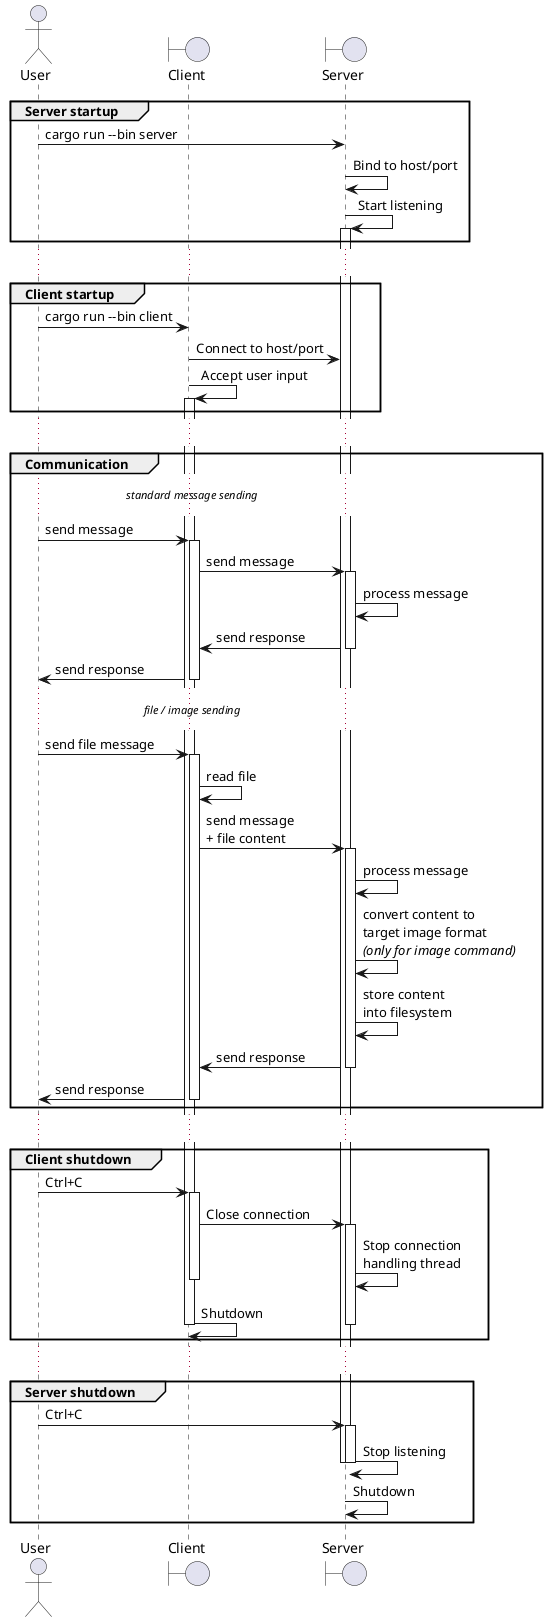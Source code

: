 @startuml
actor "User" as user
boundary "Client" as client
boundary "Server" as server

group Server startup
user -> server: cargo run --bin server
server -> server: Bind to host/port
server -> server ++ : Start listening
end

...

group Client startup
user -> client: cargo run --bin client
client -> server: Connect to host/port
client -> client++: Accept user input
end

...

group Communication

...//standard message sending//...

user -> client++: send message
client -> server++: send message
server -> server: process message
server -> client: send response
deactivate server
client -> user: send response
deactivate client

...//file / image sending//...

user -> client++: send file message
client -> client: read file
client -> server++: send message\n+ file content
server -> server: process message
server -> server: convert content to\ntarget image format\n//(only for image command)//
server -> server: store content\ninto filesystem
server -> client: send response
deactivate server
client -> user: send response
deactivate client
end

...

group Client shutdown
user -> client++: Ctrl+C
client -> server++: Close connection
server -> server: Stop connection\nhandling thread
deactivate client
client -> client: Shutdown
deactivate client
deactivate server
end

...

group Server shutdown
user -> server++: Ctrl+C
server -> server: Stop listening
deactivate server

deactivate server

server -> server: Shutdown
end

@enduml
